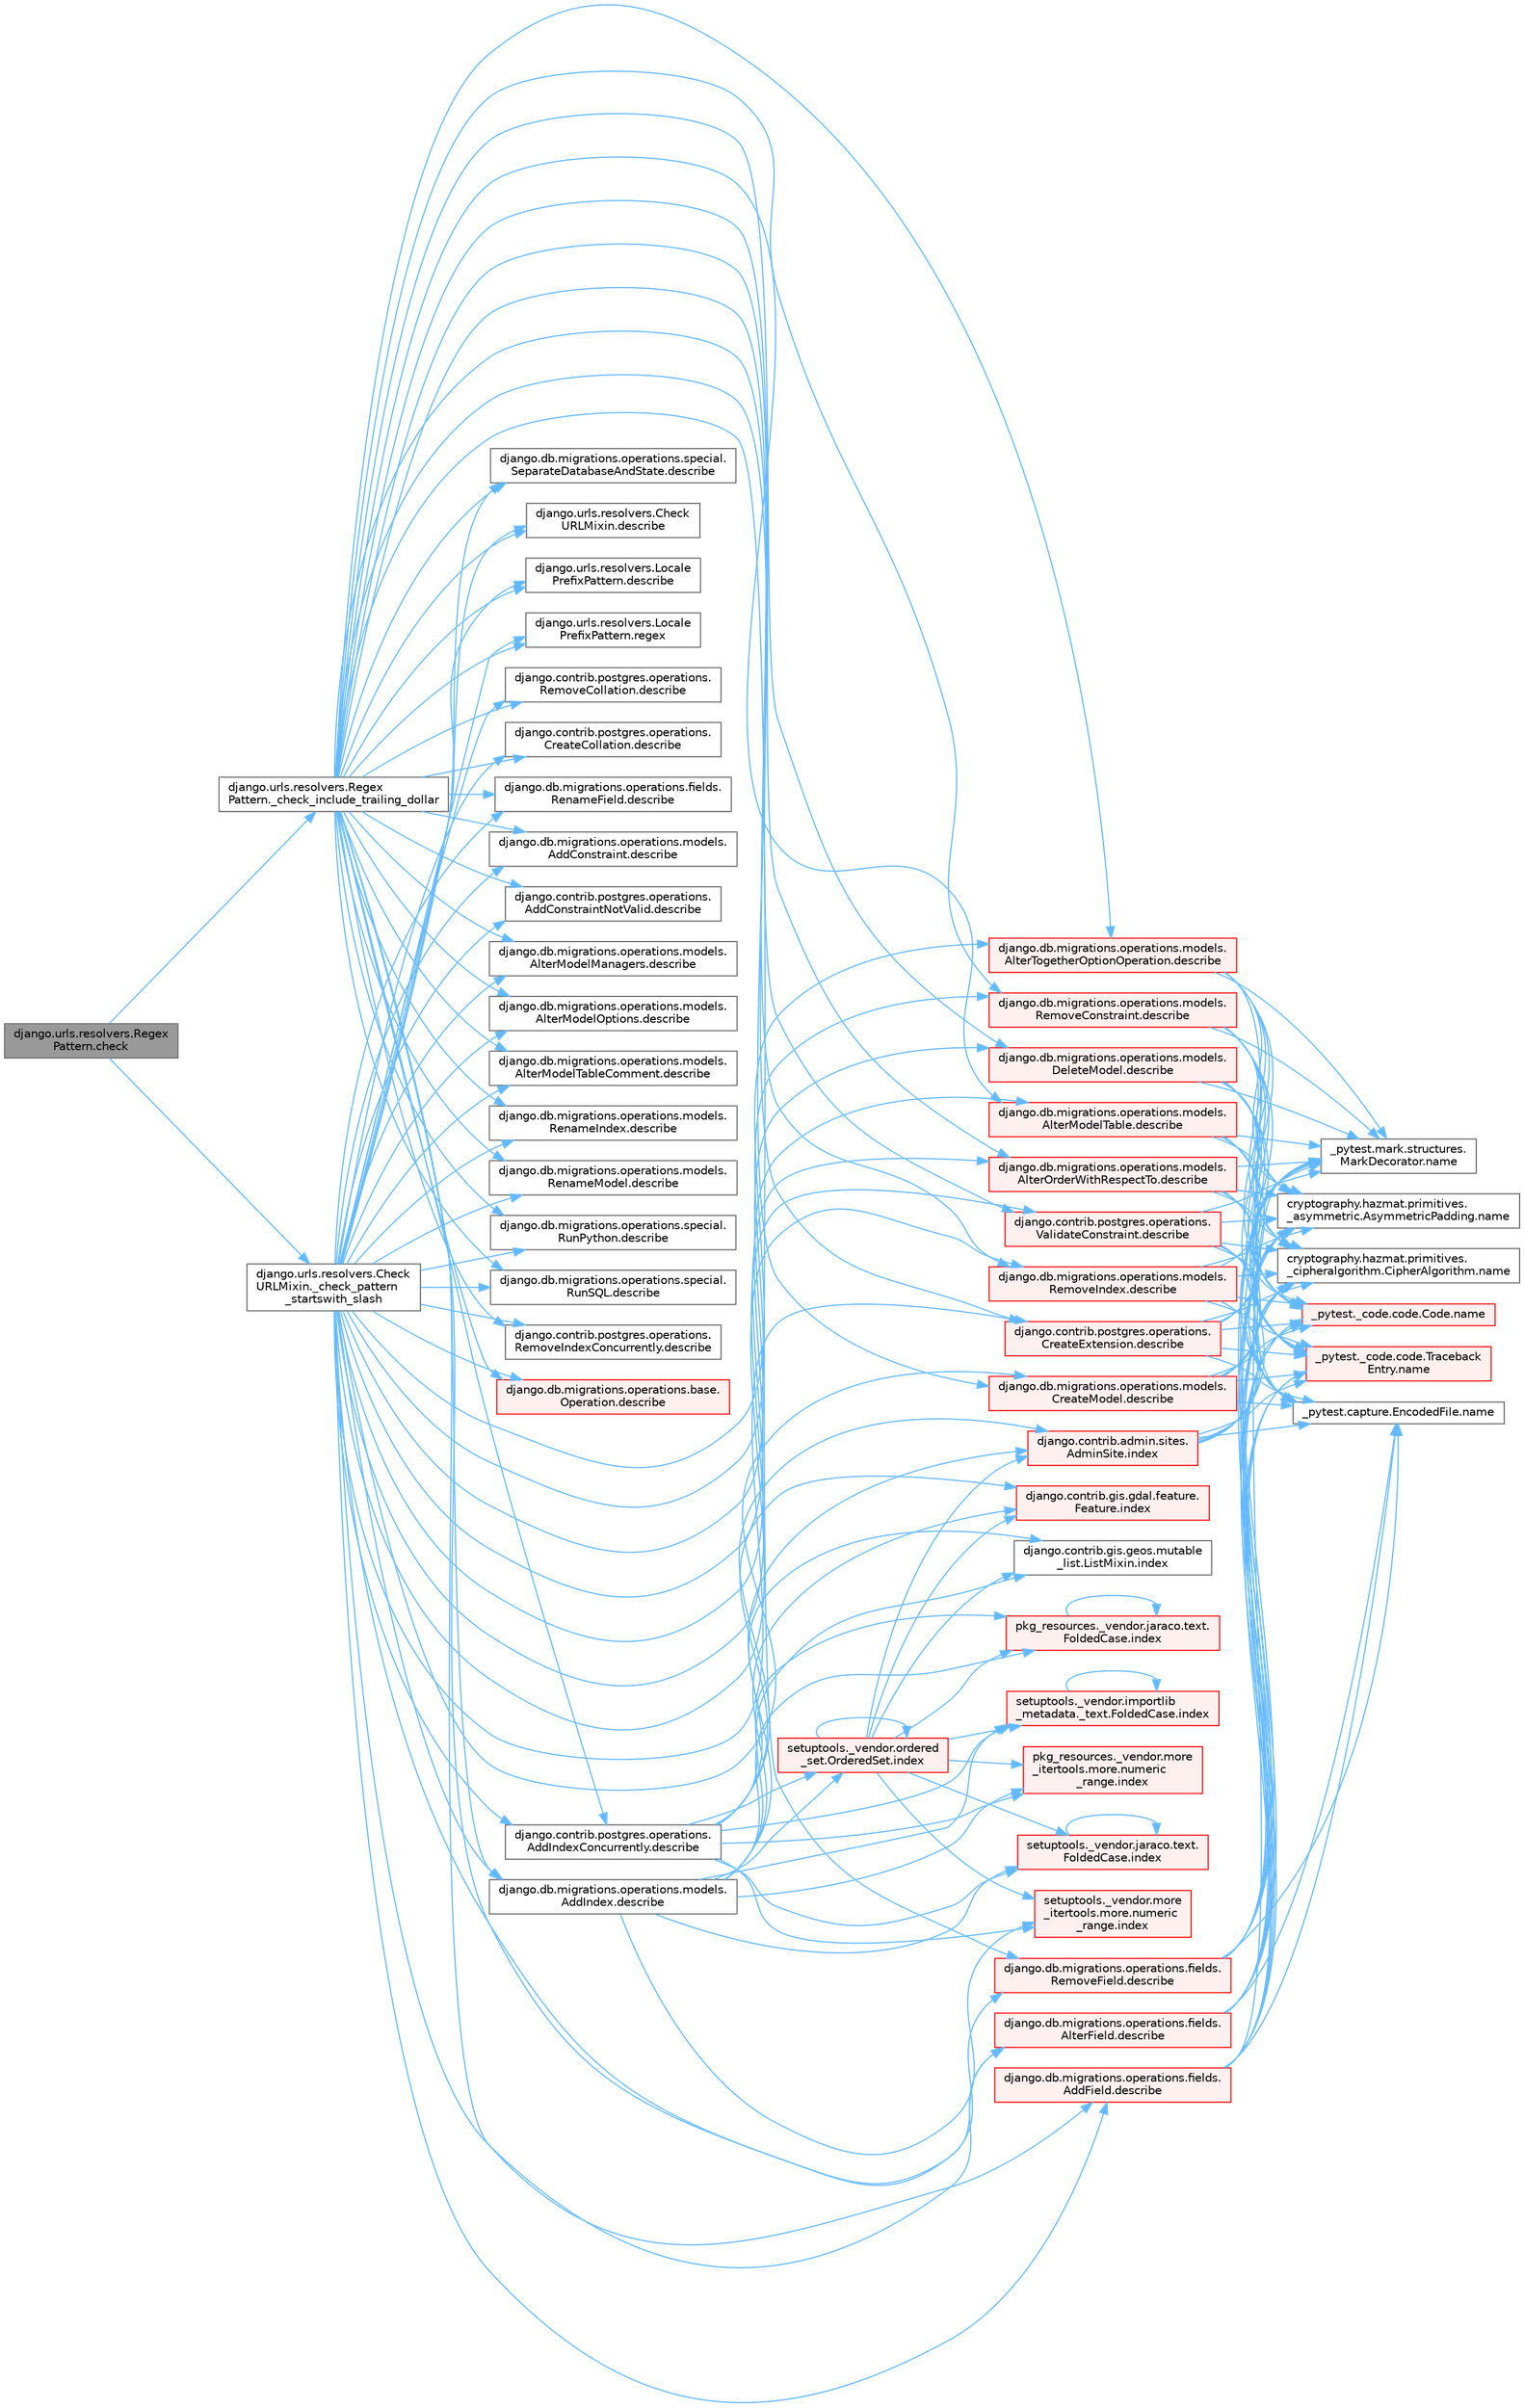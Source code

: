 digraph "django.urls.resolvers.RegexPattern.check"
{
 // LATEX_PDF_SIZE
  bgcolor="transparent";
  edge [fontname=Helvetica,fontsize=10,labelfontname=Helvetica,labelfontsize=10];
  node [fontname=Helvetica,fontsize=10,shape=box,height=0.2,width=0.4];
  rankdir="LR";
  Node1 [id="Node000001",label="django.urls.resolvers.Regex\lPattern.check",height=0.2,width=0.4,color="gray40", fillcolor="grey60", style="filled", fontcolor="black",tooltip=" "];
  Node1 -> Node2 [id="edge1_Node000001_Node000002",color="steelblue1",style="solid",tooltip=" "];
  Node2 [id="Node000002",label="django.urls.resolvers.Regex\lPattern._check_include_trailing_dollar",height=0.2,width=0.4,color="grey40", fillcolor="white", style="filled",URL="$classdjango_1_1urls_1_1resolvers_1_1_regex_pattern.html#afc8e391fb4ddd3b6f3277763af662ba6",tooltip=" "];
  Node2 -> Node3 [id="edge2_Node000002_Node000003",color="steelblue1",style="solid",tooltip=" "];
  Node3 [id="Node000003",label="django.contrib.postgres.operations.\lAddConstraintNotValid.describe",height=0.2,width=0.4,color="grey40", fillcolor="white", style="filled",URL="$classdjango_1_1contrib_1_1postgres_1_1operations_1_1_add_constraint_not_valid.html#aa66f107cb766b675729d0da24921daaf",tooltip=" "];
  Node2 -> Node4 [id="edge3_Node000002_Node000004",color="steelblue1",style="solid",tooltip=" "];
  Node4 [id="Node000004",label="django.contrib.postgres.operations.\lAddIndexConcurrently.describe",height=0.2,width=0.4,color="grey40", fillcolor="white", style="filled",URL="$classdjango_1_1contrib_1_1postgres_1_1operations_1_1_add_index_concurrently.html#a84138b3c8346c4ba80783811dce25059",tooltip=" "];
  Node4 -> Node5 [id="edge4_Node000004_Node000005",color="steelblue1",style="solid",tooltip=" "];
  Node5 [id="Node000005",label="django.contrib.admin.sites.\lAdminSite.index",height=0.2,width=0.4,color="red", fillcolor="#FFF0F0", style="filled",URL="$classdjango_1_1contrib_1_1admin_1_1sites_1_1_admin_site.html#a8cc2add93ddb844723663bc9f56e8e1d",tooltip=" "];
  Node5 -> Node9 [id="edge5_Node000005_Node000009",color="steelblue1",style="solid",tooltip=" "];
  Node9 [id="Node000009",label="_pytest._code.code.Code.name",height=0.2,width=0.4,color="red", fillcolor="#FFF0F0", style="filled",URL="$class__pytest_1_1__code_1_1code_1_1_code.html#a1f3cbc53ca6df4a1bab12183694b6e78",tooltip=" "];
  Node5 -> Node21 [id="edge6_Node000005_Node000021",color="steelblue1",style="solid",tooltip=" "];
  Node21 [id="Node000021",label="_pytest._code.code.Traceback\lEntry.name",height=0.2,width=0.4,color="red", fillcolor="#FFF0F0", style="filled",URL="$class__pytest_1_1__code_1_1code_1_1_traceback_entry.html#a106b95c0753f41669fbfb8ee4c11ad3d",tooltip=" "];
  Node5 -> Node23 [id="edge7_Node000005_Node000023",color="steelblue1",style="solid",tooltip=" "];
  Node23 [id="Node000023",label="_pytest.capture.EncodedFile.name",height=0.2,width=0.4,color="grey40", fillcolor="white", style="filled",URL="$class__pytest_1_1capture_1_1_encoded_file.html#a738c73b5de21c7261d9e51f71e4f0397",tooltip=" "];
  Node5 -> Node24 [id="edge8_Node000005_Node000024",color="steelblue1",style="solid",tooltip=" "];
  Node24 [id="Node000024",label="_pytest.mark.structures.\lMarkDecorator.name",height=0.2,width=0.4,color="grey40", fillcolor="white", style="filled",URL="$class__pytest_1_1mark_1_1structures_1_1_mark_decorator.html#ae8f66760cda125450e0e3bd38689c72f",tooltip=" "];
  Node5 -> Node25 [id="edge9_Node000005_Node000025",color="steelblue1",style="solid",tooltip=" "];
  Node25 [id="Node000025",label="cryptography.hazmat.primitives.\l_asymmetric.AsymmetricPadding.name",height=0.2,width=0.4,color="grey40", fillcolor="white", style="filled",URL="$classcryptography_1_1hazmat_1_1primitives_1_1__asymmetric_1_1_asymmetric_padding.html#a8f72e8284cb336861a873ed5ce0e39b5",tooltip=" "];
  Node5 -> Node26 [id="edge10_Node000005_Node000026",color="steelblue1",style="solid",tooltip=" "];
  Node26 [id="Node000026",label="cryptography.hazmat.primitives.\l_cipheralgorithm.CipherAlgorithm.name",height=0.2,width=0.4,color="grey40", fillcolor="white", style="filled",URL="$classcryptography_1_1hazmat_1_1primitives_1_1__cipheralgorithm_1_1_cipher_algorithm.html#a50567a5c3388450ab7aa883ab34a1ac7",tooltip=" "];
  Node4 -> Node1620 [id="edge11_Node000004_Node001620",color="steelblue1",style="solid",tooltip=" "];
  Node1620 [id="Node001620",label="django.contrib.gis.gdal.feature.\lFeature.index",height=0.2,width=0.4,color="red", fillcolor="#FFF0F0", style="filled",URL="$classdjango_1_1contrib_1_1gis_1_1gdal_1_1feature_1_1_feature.html#ad2f0b5c6e9318af4fa9c7c4273462389",tooltip=" "];
  Node4 -> Node1621 [id="edge12_Node000004_Node001621",color="steelblue1",style="solid",tooltip=" "];
  Node1621 [id="Node001621",label="django.contrib.gis.geos.mutable\l_list.ListMixin.index",height=0.2,width=0.4,color="grey40", fillcolor="white", style="filled",URL="$classdjango_1_1contrib_1_1gis_1_1geos_1_1mutable__list_1_1_list_mixin.html#a576be6ee88925aab0cc2abd11ebf8ccf",tooltip=" "];
  Node4 -> Node1622 [id="edge13_Node000004_Node001622",color="steelblue1",style="solid",tooltip=" "];
  Node1622 [id="Node001622",label="pkg_resources._vendor.jaraco.text.\lFoldedCase.index",height=0.2,width=0.4,color="red", fillcolor="#FFF0F0", style="filled",URL="$classpkg__resources_1_1__vendor_1_1jaraco_1_1text_1_1_folded_case.html#a3155d44ed060f59fa79f8029522935db",tooltip=" "];
  Node1622 -> Node1622 [id="edge14_Node001622_Node001622",color="steelblue1",style="solid",tooltip=" "];
  Node4 -> Node1626 [id="edge15_Node000004_Node001626",color="steelblue1",style="solid",tooltip=" "];
  Node1626 [id="Node001626",label="pkg_resources._vendor.more\l_itertools.more.numeric\l_range.index",height=0.2,width=0.4,color="red", fillcolor="#FFF0F0", style="filled",URL="$classpkg__resources_1_1__vendor_1_1more__itertools_1_1more_1_1numeric__range.html#af7574fe7bbbe922a43f4bd2f20dc1052",tooltip=" "];
  Node4 -> Node1627 [id="edge16_Node000004_Node001627",color="steelblue1",style="solid",tooltip=" "];
  Node1627 [id="Node001627",label="setuptools._vendor.importlib\l_metadata._text.FoldedCase.index",height=0.2,width=0.4,color="red", fillcolor="#FFF0F0", style="filled",URL="$classsetuptools_1_1__vendor_1_1importlib__metadata_1_1__text_1_1_folded_case.html#aa160e88956ce84e7d3712722a9afd018",tooltip=" "];
  Node1627 -> Node1627 [id="edge17_Node001627_Node001627",color="steelblue1",style="solid",tooltip=" "];
  Node4 -> Node1628 [id="edge18_Node000004_Node001628",color="steelblue1",style="solid",tooltip=" "];
  Node1628 [id="Node001628",label="setuptools._vendor.jaraco.text.\lFoldedCase.index",height=0.2,width=0.4,color="red", fillcolor="#FFF0F0", style="filled",URL="$classsetuptools_1_1__vendor_1_1jaraco_1_1text_1_1_folded_case.html#ab195e323605ac4c9908ca552f9c8f870",tooltip=" "];
  Node1628 -> Node1628 [id="edge19_Node001628_Node001628",color="steelblue1",style="solid",tooltip=" "];
  Node4 -> Node1629 [id="edge20_Node000004_Node001629",color="steelblue1",style="solid",tooltip=" "];
  Node1629 [id="Node001629",label="setuptools._vendor.more\l_itertools.more.numeric\l_range.index",height=0.2,width=0.4,color="red", fillcolor="#FFF0F0", style="filled",URL="$classsetuptools_1_1__vendor_1_1more__itertools_1_1more_1_1numeric__range.html#acf0a51d22a2ee14fcd24e3ffcb02897b",tooltip=" "];
  Node4 -> Node1630 [id="edge21_Node000004_Node001630",color="steelblue1",style="solid",tooltip=" "];
  Node1630 [id="Node001630",label="setuptools._vendor.ordered\l_set.OrderedSet.index",height=0.2,width=0.4,color="red", fillcolor="#FFF0F0", style="filled",URL="$classsetuptools_1_1__vendor_1_1ordered__set_1_1_ordered_set.html#a3776e1e90eecdc18f016ad695b56723f",tooltip=" "];
  Node1630 -> Node5 [id="edge22_Node001630_Node000005",color="steelblue1",style="solid",tooltip=" "];
  Node1630 -> Node1620 [id="edge23_Node001630_Node001620",color="steelblue1",style="solid",tooltip=" "];
  Node1630 -> Node1621 [id="edge24_Node001630_Node001621",color="steelblue1",style="solid",tooltip=" "];
  Node1630 -> Node1622 [id="edge25_Node001630_Node001622",color="steelblue1",style="solid",tooltip=" "];
  Node1630 -> Node1626 [id="edge26_Node001630_Node001626",color="steelblue1",style="solid",tooltip=" "];
  Node1630 -> Node1627 [id="edge27_Node001630_Node001627",color="steelblue1",style="solid",tooltip=" "];
  Node1630 -> Node1628 [id="edge28_Node001630_Node001628",color="steelblue1",style="solid",tooltip=" "];
  Node1630 -> Node1629 [id="edge29_Node001630_Node001629",color="steelblue1",style="solid",tooltip=" "];
  Node1630 -> Node1630 [id="edge30_Node001630_Node001630",color="steelblue1",style="solid",tooltip=" "];
  Node2 -> Node1608 [id="edge31_Node000002_Node001608",color="steelblue1",style="solid",tooltip=" "];
  Node1608 [id="Node001608",label="django.contrib.postgres.operations.\lCreateCollation.describe",height=0.2,width=0.4,color="grey40", fillcolor="white", style="filled",URL="$classdjango_1_1contrib_1_1postgres_1_1operations_1_1_create_collation.html#a16be008c7bb006b9bdfa2e3f698e4dd0",tooltip=" "];
  Node2 -> Node1609 [id="edge32_Node000002_Node001609",color="steelblue1",style="solid",tooltip=" "];
  Node1609 [id="Node001609",label="django.contrib.postgres.operations.\lCreateExtension.describe",height=0.2,width=0.4,color="red", fillcolor="#FFF0F0", style="filled",URL="$classdjango_1_1contrib_1_1postgres_1_1operations_1_1_create_extension.html#a8bda728b5ab28520f953dd1794eb1a29",tooltip=" "];
  Node1609 -> Node9 [id="edge33_Node001609_Node000009",color="steelblue1",style="solid",tooltip=" "];
  Node1609 -> Node21 [id="edge34_Node001609_Node000021",color="steelblue1",style="solid",tooltip=" "];
  Node1609 -> Node23 [id="edge35_Node001609_Node000023",color="steelblue1",style="solid",tooltip=" "];
  Node1609 -> Node24 [id="edge36_Node001609_Node000024",color="steelblue1",style="solid",tooltip=" "];
  Node1609 -> Node25 [id="edge37_Node001609_Node000025",color="steelblue1",style="solid",tooltip=" "];
  Node1609 -> Node26 [id="edge38_Node001609_Node000026",color="steelblue1",style="solid",tooltip=" "];
  Node2 -> Node1610 [id="edge39_Node000002_Node001610",color="steelblue1",style="solid",tooltip=" "];
  Node1610 [id="Node001610",label="django.contrib.postgres.operations.\lRemoveCollation.describe",height=0.2,width=0.4,color="grey40", fillcolor="white", style="filled",URL="$classdjango_1_1contrib_1_1postgres_1_1operations_1_1_remove_collation.html#a0a39bc71cbad3f118ff161908dcc50dd",tooltip=" "];
  Node2 -> Node1611 [id="edge40_Node000002_Node001611",color="steelblue1",style="solid",tooltip=" "];
  Node1611 [id="Node001611",label="django.contrib.postgres.operations.\lRemoveIndexConcurrently.describe",height=0.2,width=0.4,color="grey40", fillcolor="white", style="filled",URL="$classdjango_1_1contrib_1_1postgres_1_1operations_1_1_remove_index_concurrently.html#afa7ae3303e9d7470872e701e7de09036",tooltip=" "];
  Node2 -> Node1612 [id="edge41_Node000002_Node001612",color="steelblue1",style="solid",tooltip=" "];
  Node1612 [id="Node001612",label="django.contrib.postgres.operations.\lValidateConstraint.describe",height=0.2,width=0.4,color="red", fillcolor="#FFF0F0", style="filled",URL="$classdjango_1_1contrib_1_1postgres_1_1operations_1_1_validate_constraint.html#aad511454076b182df728281585600438",tooltip=" "];
  Node1612 -> Node9 [id="edge42_Node001612_Node000009",color="steelblue1",style="solid",tooltip=" "];
  Node1612 -> Node21 [id="edge43_Node001612_Node000021",color="steelblue1",style="solid",tooltip=" "];
  Node1612 -> Node23 [id="edge44_Node001612_Node000023",color="steelblue1",style="solid",tooltip=" "];
  Node1612 -> Node24 [id="edge45_Node001612_Node000024",color="steelblue1",style="solid",tooltip=" "];
  Node1612 -> Node25 [id="edge46_Node001612_Node000025",color="steelblue1",style="solid",tooltip=" "];
  Node1612 -> Node26 [id="edge47_Node001612_Node000026",color="steelblue1",style="solid",tooltip=" "];
  Node2 -> Node1613 [id="edge48_Node000002_Node001613",color="steelblue1",style="solid",tooltip=" "];
  Node1613 [id="Node001613",label="django.db.migrations.operations.base.\lOperation.describe",height=0.2,width=0.4,color="red", fillcolor="#FFF0F0", style="filled",URL="$classdjango_1_1db_1_1migrations_1_1operations_1_1base_1_1_operation.html#a5c8477a9c9a49746db7edf2e3eb56210",tooltip=" "];
  Node2 -> Node1614 [id="edge49_Node000002_Node001614",color="steelblue1",style="solid",tooltip=" "];
  Node1614 [id="Node001614",label="django.db.migrations.operations.fields.\lAddField.describe",height=0.2,width=0.4,color="red", fillcolor="#FFF0F0", style="filled",URL="$classdjango_1_1db_1_1migrations_1_1operations_1_1fields_1_1_add_field.html#a18a051ffc94d00a07a1663a5ce88ef43",tooltip=" "];
  Node1614 -> Node9 [id="edge50_Node001614_Node000009",color="steelblue1",style="solid",tooltip=" "];
  Node1614 -> Node21 [id="edge51_Node001614_Node000021",color="steelblue1",style="solid",tooltip=" "];
  Node1614 -> Node23 [id="edge52_Node001614_Node000023",color="steelblue1",style="solid",tooltip=" "];
  Node1614 -> Node24 [id="edge53_Node001614_Node000024",color="steelblue1",style="solid",tooltip=" "];
  Node1614 -> Node25 [id="edge54_Node001614_Node000025",color="steelblue1",style="solid",tooltip=" "];
  Node1614 -> Node26 [id="edge55_Node001614_Node000026",color="steelblue1",style="solid",tooltip=" "];
  Node2 -> Node1615 [id="edge56_Node000002_Node001615",color="steelblue1",style="solid",tooltip=" "];
  Node1615 [id="Node001615",label="django.db.migrations.operations.fields.\lAlterField.describe",height=0.2,width=0.4,color="red", fillcolor="#FFF0F0", style="filled",URL="$classdjango_1_1db_1_1migrations_1_1operations_1_1fields_1_1_alter_field.html#ab8dc163745cf8326e95f0a5c67ec2eab",tooltip=" "];
  Node1615 -> Node9 [id="edge57_Node001615_Node000009",color="steelblue1",style="solid",tooltip=" "];
  Node1615 -> Node21 [id="edge58_Node001615_Node000021",color="steelblue1",style="solid",tooltip=" "];
  Node1615 -> Node23 [id="edge59_Node001615_Node000023",color="steelblue1",style="solid",tooltip=" "];
  Node1615 -> Node24 [id="edge60_Node001615_Node000024",color="steelblue1",style="solid",tooltip=" "];
  Node1615 -> Node25 [id="edge61_Node001615_Node000025",color="steelblue1",style="solid",tooltip=" "];
  Node1615 -> Node26 [id="edge62_Node001615_Node000026",color="steelblue1",style="solid",tooltip=" "];
  Node2 -> Node1616 [id="edge63_Node000002_Node001616",color="steelblue1",style="solid",tooltip=" "];
  Node1616 [id="Node001616",label="django.db.migrations.operations.fields.\lRemoveField.describe",height=0.2,width=0.4,color="red", fillcolor="#FFF0F0", style="filled",URL="$classdjango_1_1db_1_1migrations_1_1operations_1_1fields_1_1_remove_field.html#a95e17952ffb36db2ec4bb93c555a357f",tooltip=" "];
  Node1616 -> Node9 [id="edge64_Node001616_Node000009",color="steelblue1",style="solid",tooltip=" "];
  Node1616 -> Node21 [id="edge65_Node001616_Node000021",color="steelblue1",style="solid",tooltip=" "];
  Node1616 -> Node23 [id="edge66_Node001616_Node000023",color="steelblue1",style="solid",tooltip=" "];
  Node1616 -> Node24 [id="edge67_Node001616_Node000024",color="steelblue1",style="solid",tooltip=" "];
  Node1616 -> Node25 [id="edge68_Node001616_Node000025",color="steelblue1",style="solid",tooltip=" "];
  Node1616 -> Node26 [id="edge69_Node001616_Node000026",color="steelblue1",style="solid",tooltip=" "];
  Node2 -> Node1617 [id="edge70_Node000002_Node001617",color="steelblue1",style="solid",tooltip=" "];
  Node1617 [id="Node001617",label="django.db.migrations.operations.fields.\lRenameField.describe",height=0.2,width=0.4,color="grey40", fillcolor="white", style="filled",URL="$classdjango_1_1db_1_1migrations_1_1operations_1_1fields_1_1_rename_field.html#a0012fdc5c632c34d3fd58abf341dc22f",tooltip=" "];
  Node2 -> Node1618 [id="edge71_Node000002_Node001618",color="steelblue1",style="solid",tooltip=" "];
  Node1618 [id="Node001618",label="django.db.migrations.operations.models.\lAddConstraint.describe",height=0.2,width=0.4,color="grey40", fillcolor="white", style="filled",URL="$classdjango_1_1db_1_1migrations_1_1operations_1_1models_1_1_add_constraint.html#a672dd7b76f7223c270c36119b6c3ff13",tooltip=" "];
  Node2 -> Node1619 [id="edge72_Node000002_Node001619",color="steelblue1",style="solid",tooltip=" "];
  Node1619 [id="Node001619",label="django.db.migrations.operations.models.\lAddIndex.describe",height=0.2,width=0.4,color="grey40", fillcolor="white", style="filled",URL="$classdjango_1_1db_1_1migrations_1_1operations_1_1models_1_1_add_index.html#af600940898d33e0479390c3fdcb3fdb0",tooltip=" "];
  Node1619 -> Node5 [id="edge73_Node001619_Node000005",color="steelblue1",style="solid",tooltip=" "];
  Node1619 -> Node1620 [id="edge74_Node001619_Node001620",color="steelblue1",style="solid",tooltip=" "];
  Node1619 -> Node1621 [id="edge75_Node001619_Node001621",color="steelblue1",style="solid",tooltip=" "];
  Node1619 -> Node1622 [id="edge76_Node001619_Node001622",color="steelblue1",style="solid",tooltip=" "];
  Node1619 -> Node1626 [id="edge77_Node001619_Node001626",color="steelblue1",style="solid",tooltip=" "];
  Node1619 -> Node1627 [id="edge78_Node001619_Node001627",color="steelblue1",style="solid",tooltip=" "];
  Node1619 -> Node1628 [id="edge79_Node001619_Node001628",color="steelblue1",style="solid",tooltip=" "];
  Node1619 -> Node1629 [id="edge80_Node001619_Node001629",color="steelblue1",style="solid",tooltip=" "];
  Node1619 -> Node1630 [id="edge81_Node001619_Node001630",color="steelblue1",style="solid",tooltip=" "];
  Node2 -> Node1632 [id="edge82_Node000002_Node001632",color="steelblue1",style="solid",tooltip=" "];
  Node1632 [id="Node001632",label="django.db.migrations.operations.models.\lAlterModelManagers.describe",height=0.2,width=0.4,color="grey40", fillcolor="white", style="filled",URL="$classdjango_1_1db_1_1migrations_1_1operations_1_1models_1_1_alter_model_managers.html#a94762de8f5be231899a44894bf4ab988",tooltip=" "];
  Node2 -> Node1633 [id="edge83_Node000002_Node001633",color="steelblue1",style="solid",tooltip=" "];
  Node1633 [id="Node001633",label="django.db.migrations.operations.models.\lAlterModelOptions.describe",height=0.2,width=0.4,color="grey40", fillcolor="white", style="filled",URL="$classdjango_1_1db_1_1migrations_1_1operations_1_1models_1_1_alter_model_options.html#a5dd2462f02d335f8a3dfdaf373953f69",tooltip=" "];
  Node2 -> Node1634 [id="edge84_Node000002_Node001634",color="steelblue1",style="solid",tooltip=" "];
  Node1634 [id="Node001634",label="django.db.migrations.operations.models.\lAlterModelTable.describe",height=0.2,width=0.4,color="red", fillcolor="#FFF0F0", style="filled",URL="$classdjango_1_1db_1_1migrations_1_1operations_1_1models_1_1_alter_model_table.html#a89e58be4b41b2a022fd0b32289ccf8d6",tooltip=" "];
  Node1634 -> Node9 [id="edge85_Node001634_Node000009",color="steelblue1",style="solid",tooltip=" "];
  Node1634 -> Node21 [id="edge86_Node001634_Node000021",color="steelblue1",style="solid",tooltip=" "];
  Node1634 -> Node23 [id="edge87_Node001634_Node000023",color="steelblue1",style="solid",tooltip=" "];
  Node1634 -> Node24 [id="edge88_Node001634_Node000024",color="steelblue1",style="solid",tooltip=" "];
  Node1634 -> Node25 [id="edge89_Node001634_Node000025",color="steelblue1",style="solid",tooltip=" "];
  Node1634 -> Node26 [id="edge90_Node001634_Node000026",color="steelblue1",style="solid",tooltip=" "];
  Node2 -> Node1635 [id="edge91_Node000002_Node001635",color="steelblue1",style="solid",tooltip=" "];
  Node1635 [id="Node001635",label="django.db.migrations.operations.models.\lAlterModelTableComment.describe",height=0.2,width=0.4,color="grey40", fillcolor="white", style="filled",URL="$classdjango_1_1db_1_1migrations_1_1operations_1_1models_1_1_alter_model_table_comment.html#a46b443e571c92a303b285e5a30fdd39c",tooltip=" "];
  Node2 -> Node1636 [id="edge92_Node000002_Node001636",color="steelblue1",style="solid",tooltip=" "];
  Node1636 [id="Node001636",label="django.db.migrations.operations.models.\lAlterOrderWithRespectTo.describe",height=0.2,width=0.4,color="red", fillcolor="#FFF0F0", style="filled",URL="$classdjango_1_1db_1_1migrations_1_1operations_1_1models_1_1_alter_order_with_respect_to.html#adc0f360d55f1d73b66185b5a69cd1db7",tooltip=" "];
  Node1636 -> Node9 [id="edge93_Node001636_Node000009",color="steelblue1",style="solid",tooltip=" "];
  Node1636 -> Node21 [id="edge94_Node001636_Node000021",color="steelblue1",style="solid",tooltip=" "];
  Node1636 -> Node23 [id="edge95_Node001636_Node000023",color="steelblue1",style="solid",tooltip=" "];
  Node1636 -> Node24 [id="edge96_Node001636_Node000024",color="steelblue1",style="solid",tooltip=" "];
  Node1636 -> Node25 [id="edge97_Node001636_Node000025",color="steelblue1",style="solid",tooltip=" "];
  Node1636 -> Node26 [id="edge98_Node001636_Node000026",color="steelblue1",style="solid",tooltip=" "];
  Node2 -> Node1637 [id="edge99_Node000002_Node001637",color="steelblue1",style="solid",tooltip=" "];
  Node1637 [id="Node001637",label="django.db.migrations.operations.models.\lAlterTogetherOptionOperation.describe",height=0.2,width=0.4,color="red", fillcolor="#FFF0F0", style="filled",URL="$classdjango_1_1db_1_1migrations_1_1operations_1_1models_1_1_alter_together_option_operation.html#a6ad5134506e1cec8859ddb38cd7bf35f",tooltip=" "];
  Node1637 -> Node9 [id="edge100_Node001637_Node000009",color="steelblue1",style="solid",tooltip=" "];
  Node1637 -> Node21 [id="edge101_Node001637_Node000021",color="steelblue1",style="solid",tooltip=" "];
  Node1637 -> Node23 [id="edge102_Node001637_Node000023",color="steelblue1",style="solid",tooltip=" "];
  Node1637 -> Node24 [id="edge103_Node001637_Node000024",color="steelblue1",style="solid",tooltip=" "];
  Node1637 -> Node25 [id="edge104_Node001637_Node000025",color="steelblue1",style="solid",tooltip=" "];
  Node1637 -> Node26 [id="edge105_Node001637_Node000026",color="steelblue1",style="solid",tooltip=" "];
  Node2 -> Node1639 [id="edge106_Node000002_Node001639",color="steelblue1",style="solid",tooltip=" "];
  Node1639 [id="Node001639",label="django.db.migrations.operations.models.\lCreateModel.describe",height=0.2,width=0.4,color="red", fillcolor="#FFF0F0", style="filled",URL="$classdjango_1_1db_1_1migrations_1_1operations_1_1models_1_1_create_model.html#ab9b2919d28b5d911b5d76a2161ba4330",tooltip=" "];
  Node1639 -> Node9 [id="edge107_Node001639_Node000009",color="steelblue1",style="solid",tooltip=" "];
  Node1639 -> Node21 [id="edge108_Node001639_Node000021",color="steelblue1",style="solid",tooltip=" "];
  Node1639 -> Node23 [id="edge109_Node001639_Node000023",color="steelblue1",style="solid",tooltip=" "];
  Node1639 -> Node24 [id="edge110_Node001639_Node000024",color="steelblue1",style="solid",tooltip=" "];
  Node1639 -> Node25 [id="edge111_Node001639_Node000025",color="steelblue1",style="solid",tooltip=" "];
  Node1639 -> Node26 [id="edge112_Node001639_Node000026",color="steelblue1",style="solid",tooltip=" "];
  Node2 -> Node3300 [id="edge113_Node000002_Node003300",color="steelblue1",style="solid",tooltip=" "];
  Node3300 [id="Node003300",label="django.db.migrations.operations.models.\lDeleteModel.describe",height=0.2,width=0.4,color="red", fillcolor="#FFF0F0", style="filled",URL="$classdjango_1_1db_1_1migrations_1_1operations_1_1models_1_1_delete_model.html#a93c4aac3d9fd718ed8d4e0361a122fdb",tooltip=" "];
  Node3300 -> Node9 [id="edge114_Node003300_Node000009",color="steelblue1",style="solid",tooltip=" "];
  Node3300 -> Node21 [id="edge115_Node003300_Node000021",color="steelblue1",style="solid",tooltip=" "];
  Node3300 -> Node23 [id="edge116_Node003300_Node000023",color="steelblue1",style="solid",tooltip=" "];
  Node3300 -> Node24 [id="edge117_Node003300_Node000024",color="steelblue1",style="solid",tooltip=" "];
  Node3300 -> Node25 [id="edge118_Node003300_Node000025",color="steelblue1",style="solid",tooltip=" "];
  Node3300 -> Node26 [id="edge119_Node003300_Node000026",color="steelblue1",style="solid",tooltip=" "];
  Node2 -> Node3301 [id="edge120_Node000002_Node003301",color="steelblue1",style="solid",tooltip=" "];
  Node3301 [id="Node003301",label="django.db.migrations.operations.models.\lRemoveConstraint.describe",height=0.2,width=0.4,color="red", fillcolor="#FFF0F0", style="filled",URL="$classdjango_1_1db_1_1migrations_1_1operations_1_1models_1_1_remove_constraint.html#a2dd545a63a96197b6a2abb07b24baf3a",tooltip=" "];
  Node3301 -> Node9 [id="edge121_Node003301_Node000009",color="steelblue1",style="solid",tooltip=" "];
  Node3301 -> Node21 [id="edge122_Node003301_Node000021",color="steelblue1",style="solid",tooltip=" "];
  Node3301 -> Node23 [id="edge123_Node003301_Node000023",color="steelblue1",style="solid",tooltip=" "];
  Node3301 -> Node24 [id="edge124_Node003301_Node000024",color="steelblue1",style="solid",tooltip=" "];
  Node3301 -> Node25 [id="edge125_Node003301_Node000025",color="steelblue1",style="solid",tooltip=" "];
  Node3301 -> Node26 [id="edge126_Node003301_Node000026",color="steelblue1",style="solid",tooltip=" "];
  Node2 -> Node3302 [id="edge127_Node000002_Node003302",color="steelblue1",style="solid",tooltip=" "];
  Node3302 [id="Node003302",label="django.db.migrations.operations.models.\lRemoveIndex.describe",height=0.2,width=0.4,color="red", fillcolor="#FFF0F0", style="filled",URL="$classdjango_1_1db_1_1migrations_1_1operations_1_1models_1_1_remove_index.html#a25801dc2c3d6ff9e0e6a1ce71b91652e",tooltip=" "];
  Node3302 -> Node9 [id="edge128_Node003302_Node000009",color="steelblue1",style="solid",tooltip=" "];
  Node3302 -> Node21 [id="edge129_Node003302_Node000021",color="steelblue1",style="solid",tooltip=" "];
  Node3302 -> Node23 [id="edge130_Node003302_Node000023",color="steelblue1",style="solid",tooltip=" "];
  Node3302 -> Node24 [id="edge131_Node003302_Node000024",color="steelblue1",style="solid",tooltip=" "];
  Node3302 -> Node25 [id="edge132_Node003302_Node000025",color="steelblue1",style="solid",tooltip=" "];
  Node3302 -> Node26 [id="edge133_Node003302_Node000026",color="steelblue1",style="solid",tooltip=" "];
  Node2 -> Node3303 [id="edge134_Node000002_Node003303",color="steelblue1",style="solid",tooltip=" "];
  Node3303 [id="Node003303",label="django.db.migrations.operations.models.\lRenameIndex.describe",height=0.2,width=0.4,color="grey40", fillcolor="white", style="filled",URL="$classdjango_1_1db_1_1migrations_1_1operations_1_1models_1_1_rename_index.html#a16773a616c753c60f508092a1df5507e",tooltip=" "];
  Node2 -> Node3304 [id="edge135_Node000002_Node003304",color="steelblue1",style="solid",tooltip=" "];
  Node3304 [id="Node003304",label="django.db.migrations.operations.models.\lRenameModel.describe",height=0.2,width=0.4,color="grey40", fillcolor="white", style="filled",URL="$classdjango_1_1db_1_1migrations_1_1operations_1_1models_1_1_rename_model.html#acc050fde21560c6ac851abf4b120bc9b",tooltip=" "];
  Node2 -> Node3305 [id="edge136_Node000002_Node003305",color="steelblue1",style="solid",tooltip=" "];
  Node3305 [id="Node003305",label="django.db.migrations.operations.special.\lRunPython.describe",height=0.2,width=0.4,color="grey40", fillcolor="white", style="filled",URL="$classdjango_1_1db_1_1migrations_1_1operations_1_1special_1_1_run_python.html#a1ce76077cbc085ef6d0ae71f78077fc1",tooltip=" "];
  Node2 -> Node3306 [id="edge137_Node000002_Node003306",color="steelblue1",style="solid",tooltip=" "];
  Node3306 [id="Node003306",label="django.db.migrations.operations.special.\lRunSQL.describe",height=0.2,width=0.4,color="grey40", fillcolor="white", style="filled",URL="$classdjango_1_1db_1_1migrations_1_1operations_1_1special_1_1_run_s_q_l.html#a9a9e3670440f515e41b50d84db52ca42",tooltip=" "];
  Node2 -> Node3307 [id="edge138_Node000002_Node003307",color="steelblue1",style="solid",tooltip=" "];
  Node3307 [id="Node003307",label="django.db.migrations.operations.special.\lSeparateDatabaseAndState.describe",height=0.2,width=0.4,color="grey40", fillcolor="white", style="filled",URL="$classdjango_1_1db_1_1migrations_1_1operations_1_1special_1_1_separate_database_and_state.html#a7cbb551b5c69a2ee357f5d951503f09e",tooltip=" "];
  Node2 -> Node3308 [id="edge139_Node000002_Node003308",color="steelblue1",style="solid",tooltip=" "];
  Node3308 [id="Node003308",label="django.urls.resolvers.Check\lURLMixin.describe",height=0.2,width=0.4,color="grey40", fillcolor="white", style="filled",URL="$classdjango_1_1urls_1_1resolvers_1_1_check_u_r_l_mixin.html#a093b6ea187ea5febbad3f0e8e7279394",tooltip=" "];
  Node2 -> Node3309 [id="edge140_Node000002_Node003309",color="steelblue1",style="solid",tooltip=" "];
  Node3309 [id="Node003309",label="django.urls.resolvers.Locale\lPrefixPattern.describe",height=0.2,width=0.4,color="grey40", fillcolor="white", style="filled",URL="$classdjango_1_1urls_1_1resolvers_1_1_locale_prefix_pattern.html#a67d4a1bb0772d39505480203bed6c968",tooltip=" "];
  Node2 -> Node624 [id="edge141_Node000002_Node000624",color="steelblue1",style="solid",tooltip=" "];
  Node624 [id="Node000624",label="django.urls.resolvers.Locale\lPrefixPattern.regex",height=0.2,width=0.4,color="grey40", fillcolor="white", style="filled",URL="$classdjango_1_1urls_1_1resolvers_1_1_locale_prefix_pattern.html#ae0223ea32264e76c3e278211e146f92b",tooltip=" "];
  Node1 -> Node1607 [id="edge142_Node000001_Node001607",color="steelblue1",style="solid",tooltip=" "];
  Node1607 [id="Node001607",label="django.urls.resolvers.Check\lURLMixin._check_pattern\l_startswith_slash",height=0.2,width=0.4,color="grey40", fillcolor="white", style="filled",URL="$classdjango_1_1urls_1_1resolvers_1_1_check_u_r_l_mixin.html#a978f04f1ff4f29aa18eeef579abb7d11",tooltip=" "];
  Node1607 -> Node3 [id="edge143_Node001607_Node000003",color="steelblue1",style="solid",tooltip=" "];
  Node1607 -> Node4 [id="edge144_Node001607_Node000004",color="steelblue1",style="solid",tooltip=" "];
  Node1607 -> Node1608 [id="edge145_Node001607_Node001608",color="steelblue1",style="solid",tooltip=" "];
  Node1607 -> Node1609 [id="edge146_Node001607_Node001609",color="steelblue1",style="solid",tooltip=" "];
  Node1607 -> Node1610 [id="edge147_Node001607_Node001610",color="steelblue1",style="solid",tooltip=" "];
  Node1607 -> Node1611 [id="edge148_Node001607_Node001611",color="steelblue1",style="solid",tooltip=" "];
  Node1607 -> Node1612 [id="edge149_Node001607_Node001612",color="steelblue1",style="solid",tooltip=" "];
  Node1607 -> Node1613 [id="edge150_Node001607_Node001613",color="steelblue1",style="solid",tooltip=" "];
  Node1607 -> Node1614 [id="edge151_Node001607_Node001614",color="steelblue1",style="solid",tooltip=" "];
  Node1607 -> Node1615 [id="edge152_Node001607_Node001615",color="steelblue1",style="solid",tooltip=" "];
  Node1607 -> Node1616 [id="edge153_Node001607_Node001616",color="steelblue1",style="solid",tooltip=" "];
  Node1607 -> Node1617 [id="edge154_Node001607_Node001617",color="steelblue1",style="solid",tooltip=" "];
  Node1607 -> Node1618 [id="edge155_Node001607_Node001618",color="steelblue1",style="solid",tooltip=" "];
  Node1607 -> Node1619 [id="edge156_Node001607_Node001619",color="steelblue1",style="solid",tooltip=" "];
  Node1607 -> Node1632 [id="edge157_Node001607_Node001632",color="steelblue1",style="solid",tooltip=" "];
  Node1607 -> Node1633 [id="edge158_Node001607_Node001633",color="steelblue1",style="solid",tooltip=" "];
  Node1607 -> Node1634 [id="edge159_Node001607_Node001634",color="steelblue1",style="solid",tooltip=" "];
  Node1607 -> Node1635 [id="edge160_Node001607_Node001635",color="steelblue1",style="solid",tooltip=" "];
  Node1607 -> Node1636 [id="edge161_Node001607_Node001636",color="steelblue1",style="solid",tooltip=" "];
  Node1607 -> Node1637 [id="edge162_Node001607_Node001637",color="steelblue1",style="solid",tooltip=" "];
  Node1607 -> Node1639 [id="edge163_Node001607_Node001639",color="steelblue1",style="solid",tooltip=" "];
  Node1607 -> Node3300 [id="edge164_Node001607_Node003300",color="steelblue1",style="solid",tooltip=" "];
  Node1607 -> Node3301 [id="edge165_Node001607_Node003301",color="steelblue1",style="solid",tooltip=" "];
  Node1607 -> Node3302 [id="edge166_Node001607_Node003302",color="steelblue1",style="solid",tooltip=" "];
  Node1607 -> Node3303 [id="edge167_Node001607_Node003303",color="steelblue1",style="solid",tooltip=" "];
  Node1607 -> Node3304 [id="edge168_Node001607_Node003304",color="steelblue1",style="solid",tooltip=" "];
  Node1607 -> Node3305 [id="edge169_Node001607_Node003305",color="steelblue1",style="solid",tooltip=" "];
  Node1607 -> Node3306 [id="edge170_Node001607_Node003306",color="steelblue1",style="solid",tooltip=" "];
  Node1607 -> Node3307 [id="edge171_Node001607_Node003307",color="steelblue1",style="solid",tooltip=" "];
  Node1607 -> Node3308 [id="edge172_Node001607_Node003308",color="steelblue1",style="solid",tooltip=" "];
  Node1607 -> Node3309 [id="edge173_Node001607_Node003309",color="steelblue1",style="solid",tooltip=" "];
  Node1607 -> Node624 [id="edge174_Node001607_Node000624",color="steelblue1",style="solid",tooltip=" "];
}
